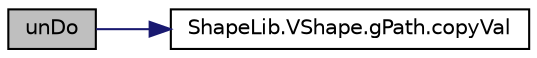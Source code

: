 digraph "unDo"
{
 // LATEX_PDF_SIZE
  edge [fontname="Helvetica",fontsize="10",labelfontname="Helvetica",labelfontsize="10"];
  node [fontname="Helvetica",fontsize="10",shape=record];
  rankdir="LR";
  Node71 [label="unDo",height=0.2,width=0.4,color="black", fillcolor="grey75", style="filled", fontcolor="black",tooltip="undo 回到前一狀態"];
  Node71 -> Node72 [color="midnightblue",fontsize="10",style="solid",fontname="Helvetica"];
  Node72 [label="ShapeLib.VShape.gPath.copyVal",height=0.2,width=0.4,color="black", fillcolor="white", style="filled",URL="$classShapeLib_1_1VShape_1_1gPath.html#a71d28a4e45efc11cba10f7495bcffb4b",tooltip=" "];
}
